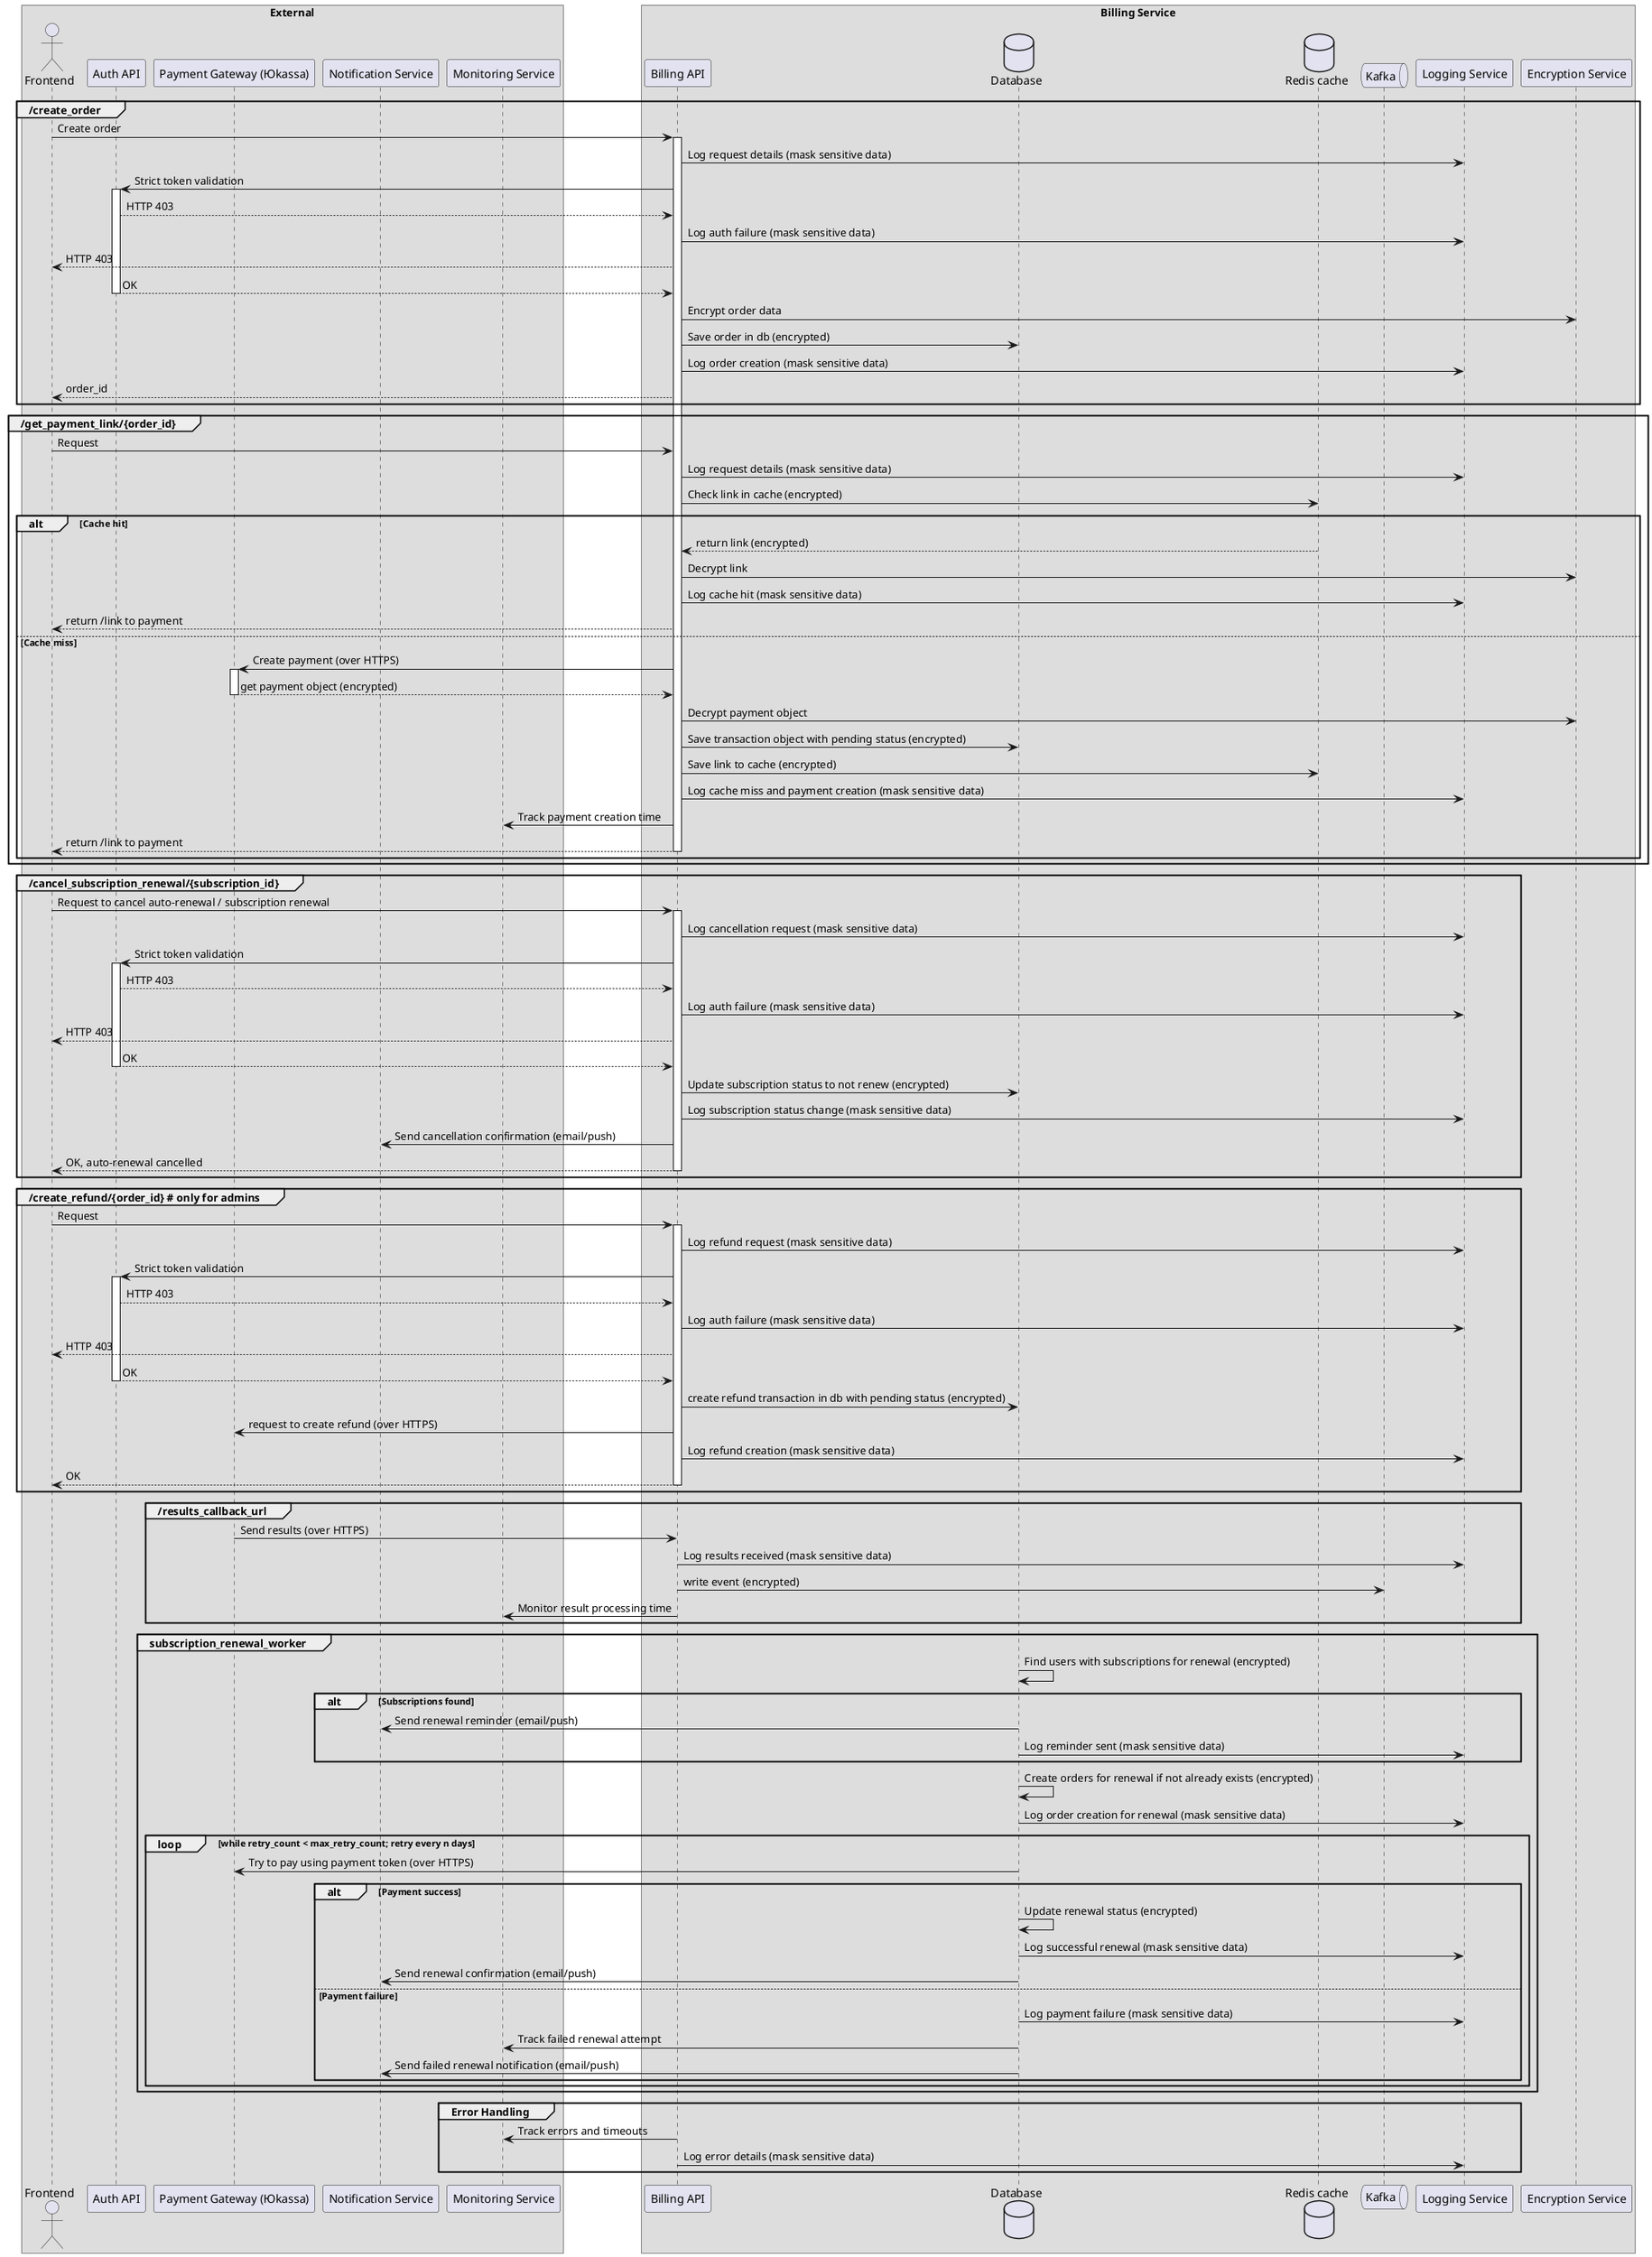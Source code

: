 @startuml
box External
actor "Frontend" as frontend
participant "Auth API" as auth
participant "Payment Gateway (Юkassa)" as payment
participant "Notification Service" as notification
participant "Monitoring Service" as monitoring
box end

box Billing Service
participant "Billing API" as billing
database "Database" as db
database "Redis cache" as cache
queue "Kafka" as kafka
participant "Logging Service" as logging
participant "Encryption Service" as encryption
box end

group /create_order
frontend -> billing++: Create order
billing -> logging: Log request details (mask sensitive data)
billing -> auth++: Strict token validation
auth --> billing: HTTP 403
billing -> logging: Log auth failure (mask sensitive data)
billing --> frontend: HTTP 403
auth --> billing--: OK
billing -> encryption: Encrypt order data
billing -> db: Save order in db (encrypted)
billing -> logging: Log order creation (mask sensitive data)
billing --> frontend: order_id
end

group /get_payment_link/{order_id}
frontend -> billing: Request
billing -> logging: Log request details (mask sensitive data)
billing -> cache: Check link in cache (encrypted)
alt Cache hit
    cache --> billing: return link (encrypted)
    billing -> encryption: Decrypt link
    billing -> logging: Log cache hit (mask sensitive data)
    billing --> frontend: return /link to payment
else Cache miss
    billing -> payment++: Create payment (over HTTPS)
    payment --> billing--: get payment object (encrypted)
    billing -> encryption: Decrypt payment object
    billing -> db: Save transaction object with pending status (encrypted)
    billing -> cache: Save link to cache (encrypted)
    billing -> logging: Log cache miss and payment creation (mask sensitive data)
    billing -> monitoring: Track payment creation time
    billing --> frontend--: return /link to payment
end
end

group /cancel_subscription_renewal/{subscription_id}
frontend -> billing++: Request to cancel auto-renewal / subscription renewal
billing -> logging: Log cancellation request (mask sensitive data)
billing -> auth++: Strict token validation
auth --> billing: HTTP 403
billing -> logging: Log auth failure (mask sensitive data)
billing --> frontend: HTTP 403
auth --> billing--: OK
billing -> db: Update subscription status to not renew (encrypted)
billing -> logging: Log subscription status change (mask sensitive data)
billing -> notification: Send cancellation confirmation (email/push)
billing --> frontend--: OK, auto-renewal cancelled
end

group /create_refund/{order_id} # only for admins
frontend -> billing++: Request
billing -> logging: Log refund request (mask sensitive data)
billing -> auth++: Strict token validation
auth --> billing: HTTP 403
billing -> logging: Log auth failure (mask sensitive data)
billing --> frontend: HTTP 403
auth --> billing--: OK
billing -> db: create refund transaction in db with pending status (encrypted)
billing -> payment: request to create refund (over HTTPS)
billing -> logging: Log refund creation (mask sensitive data)
billing --> frontend--: OK
end

group /results_callback_url
payment -> billing: Send results (over HTTPS)
billing -> logging: Log results received (mask sensitive data)
billing -> kafka: write event (encrypted)
billing -> monitoring: Monitor result processing time
end

group subscription_renewal_worker
db -> db: Find users with subscriptions for renewal (encrypted)
alt Subscriptions found
    db -> notification: Send renewal reminder (email/push)
    db -> logging: Log reminder sent (mask sensitive data)
end
db -> db: Create orders for renewal if not already exists (encrypted)
db -> logging: Log order creation for renewal (mask sensitive data)
loop while retry_count < max_retry_count; retry every n days
    db -> payment: Try to pay using payment token (over HTTPS)
    alt Payment success
        db -> db: Update renewal status (encrypted)
        db -> logging: Log successful renewal (mask sensitive data)
        db -> notification: Send renewal confirmation (email/push)
    else Payment failure
        db -> logging: Log payment failure (mask sensitive data)
        db -> monitoring: Track failed renewal attempt
        db -> notification: Send failed renewal notification (email/push)
    end
end
end

group Error Handling
billing -> monitoring: Track errors and timeouts
billing -> logging: Log error details (mask sensitive data)
end
@enduml
